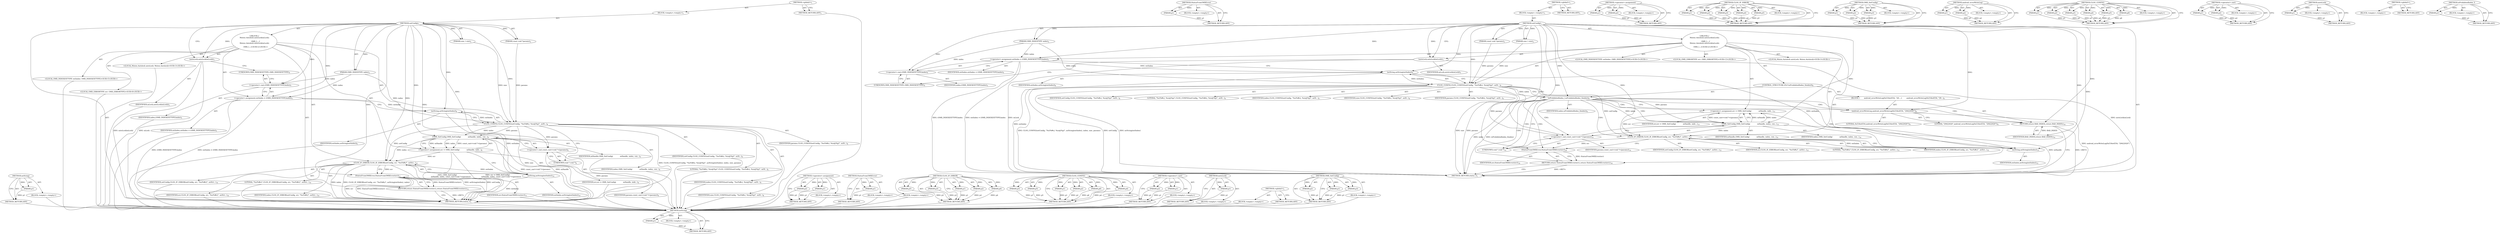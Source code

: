 digraph "isProhibitedIndex_l" {
vulnerable_105 [label=<(METHOD,asString)>];
vulnerable_106 [label=<(PARAM,p1)>];
vulnerable_107 [label=<(BLOCK,&lt;empty&gt;,&lt;empty&gt;)>];
vulnerable_108 [label=<(METHOD_RETURN,ANY)>];
vulnerable_6 [label=<(METHOD,&lt;global&gt;)<SUB>1</SUB>>];
vulnerable_7 [label=<(BLOCK,&lt;empty&gt;,&lt;empty&gt;)<SUB>1</SUB>>];
vulnerable_8 [label=<(METHOD,setConfig)<SUB>1</SUB>>];
vulnerable_9 [label=<(PARAM,OMX_INDEXTYPE index)<SUB>2</SUB>>];
vulnerable_10 [label=<(PARAM,const void *params)<SUB>2</SUB>>];
vulnerable_11 [label=<(PARAM,size_t size)<SUB>2</SUB>>];
vulnerable_12 [label="<(BLOCK,{
 Mutex::Autolock autoLock(mLock);

     OMX_I...,{
 Mutex::Autolock autoLock(mLock);

     OMX_I...)<SUB>2</SUB>>"];
vulnerable_13 [label="<(LOCAL,Mutex.Autolock autoLock: Mutex.Autolock)<SUB>3</SUB>>"];
vulnerable_14 [label=<(autoLock,autoLock(mLock))<SUB>3</SUB>>];
vulnerable_15 [label=<(IDENTIFIER,mLock,autoLock(mLock))<SUB>3</SUB>>];
vulnerable_16 [label="<(LOCAL,OMX_INDEXEXTTYPE extIndex: OMX_INDEXEXTTYPE)<SUB>5</SUB>>"];
vulnerable_17 [label=<(&lt;operator&gt;.assignment,extIndex = (OMX_INDEXEXTTYPE)index)<SUB>5</SUB>>];
vulnerable_18 [label=<(IDENTIFIER,extIndex,extIndex = (OMX_INDEXEXTTYPE)index)<SUB>5</SUB>>];
vulnerable_19 [label=<(&lt;operator&gt;.cast,(OMX_INDEXEXTTYPE)index)<SUB>5</SUB>>];
vulnerable_20 [label=<(UNKNOWN,OMX_INDEXEXTTYPE,OMX_INDEXEXTTYPE)<SUB>5</SUB>>];
vulnerable_21 [label=<(IDENTIFIER,index,(OMX_INDEXEXTTYPE)index)<SUB>5</SUB>>];
vulnerable_22 [label=<(CLOG_CONFIG,CLOG_CONFIG(setConfig, &quot;%s(%#x), %zu@%p)&quot;, asSt...)<SUB>6</SUB>>];
vulnerable_23 [label=<(IDENTIFIER,setConfig,CLOG_CONFIG(setConfig, &quot;%s(%#x), %zu@%p)&quot;, asSt...)<SUB>6</SUB>>];
vulnerable_24 [label=<(LITERAL,&quot;%s(%#x), %zu@%p)&quot;,CLOG_CONFIG(setConfig, &quot;%s(%#x), %zu@%p)&quot;, asSt...)<SUB>6</SUB>>];
vulnerable_25 [label=<(asString,asString(extIndex))<SUB>6</SUB>>];
vulnerable_26 [label=<(IDENTIFIER,extIndex,asString(extIndex))<SUB>6</SUB>>];
vulnerable_27 [label=<(IDENTIFIER,index,CLOG_CONFIG(setConfig, &quot;%s(%#x), %zu@%p)&quot;, asSt...)<SUB>6</SUB>>];
vulnerable_28 [label=<(IDENTIFIER,size,CLOG_CONFIG(setConfig, &quot;%s(%#x), %zu@%p)&quot;, asSt...)<SUB>6</SUB>>];
vulnerable_29 [label=<(IDENTIFIER,params,CLOG_CONFIG(setConfig, &quot;%s(%#x), %zu@%p)&quot;, asSt...)<SUB>6</SUB>>];
vulnerable_30 [label="<(LOCAL,OMX_ERRORTYPE err: OMX_ERRORTYPE)<SUB>8</SUB>>"];
vulnerable_31 [label=<(&lt;operator&gt;.assignment,err = OMX_SetConfig(
             mHandle, inde...)<SUB>8</SUB>>];
vulnerable_32 [label=<(IDENTIFIER,err,err = OMX_SetConfig(
             mHandle, inde...)<SUB>8</SUB>>];
vulnerable_33 [label=<(OMX_SetConfig,OMX_SetConfig(
             mHandle, index, con...)<SUB>8</SUB>>];
vulnerable_34 [label=<(IDENTIFIER,mHandle,OMX_SetConfig(
             mHandle, index, con...)<SUB>9</SUB>>];
vulnerable_35 [label=<(IDENTIFIER,index,OMX_SetConfig(
             mHandle, index, con...)<SUB>9</SUB>>];
vulnerable_36 [label=<(&lt;operator&gt;.cast,const_cast&lt;void *&gt;(params))<SUB>9</SUB>>];
vulnerable_37 [label=<(UNKNOWN,void *,void *)<SUB>9</SUB>>];
vulnerable_38 [label=<(IDENTIFIER,params,const_cast&lt;void *&gt;(params))<SUB>9</SUB>>];
vulnerable_39 [label=<(CLOG_IF_ERROR,CLOG_IF_ERROR(setConfig, err, &quot;%s(%#x)&quot;, asStri...)<SUB>10</SUB>>];
vulnerable_40 [label=<(IDENTIFIER,setConfig,CLOG_IF_ERROR(setConfig, err, &quot;%s(%#x)&quot;, asStri...)<SUB>10</SUB>>];
vulnerable_41 [label=<(IDENTIFIER,err,CLOG_IF_ERROR(setConfig, err, &quot;%s(%#x)&quot;, asStri...)<SUB>10</SUB>>];
vulnerable_42 [label=<(LITERAL,&quot;%s(%#x)&quot;,CLOG_IF_ERROR(setConfig, err, &quot;%s(%#x)&quot;, asStri...)<SUB>10</SUB>>];
vulnerable_43 [label=<(asString,asString(extIndex))<SUB>10</SUB>>];
vulnerable_44 [label=<(IDENTIFIER,extIndex,asString(extIndex))<SUB>10</SUB>>];
vulnerable_45 [label=<(IDENTIFIER,index,CLOG_IF_ERROR(setConfig, err, &quot;%s(%#x)&quot;, asStri...)<SUB>10</SUB>>];
vulnerable_46 [label=<(RETURN,return StatusFromOMXError(err);,return StatusFromOMXError(err);)<SUB>11</SUB>>];
vulnerable_47 [label=<(StatusFromOMXError,StatusFromOMXError(err))<SUB>11</SUB>>];
vulnerable_48 [label=<(IDENTIFIER,err,StatusFromOMXError(err))<SUB>11</SUB>>];
vulnerable_49 [label=<(METHOD_RETURN,status_t)<SUB>1</SUB>>];
vulnerable_51 [label=<(METHOD_RETURN,ANY)<SUB>1</SUB>>];
vulnerable_86 [label=<(METHOD,&lt;operator&gt;.assignment)>];
vulnerable_87 [label=<(PARAM,p1)>];
vulnerable_88 [label=<(PARAM,p2)>];
vulnerable_89 [label=<(BLOCK,&lt;empty&gt;,&lt;empty&gt;)>];
vulnerable_90 [label=<(METHOD_RETURN,ANY)>];
vulnerable_123 [label=<(METHOD,StatusFromOMXError)>];
vulnerable_124 [label=<(PARAM,p1)>];
vulnerable_125 [label=<(BLOCK,&lt;empty&gt;,&lt;empty&gt;)>];
vulnerable_126 [label=<(METHOD_RETURN,ANY)>];
vulnerable_115 [label=<(METHOD,CLOG_IF_ERROR)>];
vulnerable_116 [label=<(PARAM,p1)>];
vulnerable_117 [label=<(PARAM,p2)>];
vulnerable_118 [label=<(PARAM,p3)>];
vulnerable_119 [label=<(PARAM,p4)>];
vulnerable_120 [label=<(PARAM,p5)>];
vulnerable_121 [label=<(BLOCK,&lt;empty&gt;,&lt;empty&gt;)>];
vulnerable_122 [label=<(METHOD_RETURN,ANY)>];
vulnerable_96 [label=<(METHOD,CLOG_CONFIG)>];
vulnerable_97 [label=<(PARAM,p1)>];
vulnerable_98 [label=<(PARAM,p2)>];
vulnerable_99 [label=<(PARAM,p3)>];
vulnerable_100 [label=<(PARAM,p4)>];
vulnerable_101 [label=<(PARAM,p5)>];
vulnerable_102 [label=<(PARAM,p6)>];
vulnerable_103 [label=<(BLOCK,&lt;empty&gt;,&lt;empty&gt;)>];
vulnerable_104 [label=<(METHOD_RETURN,ANY)>];
vulnerable_91 [label=<(METHOD,&lt;operator&gt;.cast)>];
vulnerable_92 [label=<(PARAM,p1)>];
vulnerable_93 [label=<(PARAM,p2)>];
vulnerable_94 [label=<(BLOCK,&lt;empty&gt;,&lt;empty&gt;)>];
vulnerable_95 [label=<(METHOD_RETURN,ANY)>];
vulnerable_82 [label=<(METHOD,autoLock)>];
vulnerable_83 [label=<(PARAM,p1)>];
vulnerable_84 [label=<(BLOCK,&lt;empty&gt;,&lt;empty&gt;)>];
vulnerable_85 [label=<(METHOD_RETURN,ANY)>];
vulnerable_76 [label=<(METHOD,&lt;global&gt;)<SUB>1</SUB>>];
vulnerable_77 [label=<(BLOCK,&lt;empty&gt;,&lt;empty&gt;)>];
vulnerable_78 [label=<(METHOD_RETURN,ANY)>];
vulnerable_109 [label=<(METHOD,OMX_SetConfig)>];
vulnerable_110 [label=<(PARAM,p1)>];
vulnerable_111 [label=<(PARAM,p2)>];
vulnerable_112 [label=<(PARAM,p3)>];
vulnerable_113 [label=<(BLOCK,&lt;empty&gt;,&lt;empty&gt;)>];
vulnerable_114 [label=<(METHOD_RETURN,ANY)>];
fixed_118 [label=<(METHOD,asString)>];
fixed_119 [label=<(PARAM,p1)>];
fixed_120 [label=<(BLOCK,&lt;empty&gt;,&lt;empty&gt;)>];
fixed_121 [label=<(METHOD_RETURN,ANY)>];
fixed_145 [label=<(METHOD,StatusFromOMXError)>];
fixed_146 [label=<(PARAM,p1)>];
fixed_147 [label=<(BLOCK,&lt;empty&gt;,&lt;empty&gt;)>];
fixed_148 [label=<(METHOD_RETURN,ANY)>];
fixed_6 [label=<(METHOD,&lt;global&gt;)<SUB>1</SUB>>];
fixed_7 [label=<(BLOCK,&lt;empty&gt;,&lt;empty&gt;)<SUB>1</SUB>>];
fixed_8 [label=<(METHOD,setConfig)<SUB>1</SUB>>];
fixed_9 [label=<(PARAM,OMX_INDEXTYPE index)<SUB>2</SUB>>];
fixed_10 [label=<(PARAM,const void *params)<SUB>2</SUB>>];
fixed_11 [label=<(PARAM,size_t size)<SUB>2</SUB>>];
fixed_12 [label="<(BLOCK,{
 Mutex::Autolock autoLock(mLock);

     OMX_I...,{
 Mutex::Autolock autoLock(mLock);

     OMX_I...)<SUB>2</SUB>>"];
fixed_13 [label="<(LOCAL,Mutex.Autolock autoLock: Mutex.Autolock)<SUB>3</SUB>>"];
fixed_14 [label=<(autoLock,autoLock(mLock))<SUB>3</SUB>>];
fixed_15 [label=<(IDENTIFIER,mLock,autoLock(mLock))<SUB>3</SUB>>];
fixed_16 [label="<(LOCAL,OMX_INDEXEXTTYPE extIndex: OMX_INDEXEXTTYPE)<SUB>5</SUB>>"];
fixed_17 [label=<(&lt;operator&gt;.assignment,extIndex = (OMX_INDEXEXTTYPE)index)<SUB>5</SUB>>];
fixed_18 [label=<(IDENTIFIER,extIndex,extIndex = (OMX_INDEXEXTTYPE)index)<SUB>5</SUB>>];
fixed_19 [label=<(&lt;operator&gt;.cast,(OMX_INDEXEXTTYPE)index)<SUB>5</SUB>>];
fixed_20 [label=<(UNKNOWN,OMX_INDEXEXTTYPE,OMX_INDEXEXTTYPE)<SUB>5</SUB>>];
fixed_21 [label=<(IDENTIFIER,index,(OMX_INDEXEXTTYPE)index)<SUB>5</SUB>>];
fixed_22 [label=<(CLOG_CONFIG,CLOG_CONFIG(setConfig, &quot;%s(%#x), %zu@%p)&quot;, asSt...)<SUB>6</SUB>>];
fixed_23 [label=<(IDENTIFIER,setConfig,CLOG_CONFIG(setConfig, &quot;%s(%#x), %zu@%p)&quot;, asSt...)<SUB>6</SUB>>];
fixed_24 [label=<(LITERAL,&quot;%s(%#x), %zu@%p)&quot;,CLOG_CONFIG(setConfig, &quot;%s(%#x), %zu@%p)&quot;, asSt...)<SUB>6</SUB>>];
fixed_25 [label=<(asString,asString(extIndex))<SUB>6</SUB>>];
fixed_26 [label=<(IDENTIFIER,extIndex,asString(extIndex))<SUB>6</SUB>>];
fixed_27 [label=<(IDENTIFIER,index,CLOG_CONFIG(setConfig, &quot;%s(%#x), %zu@%p)&quot;, asSt...)<SUB>6</SUB>>];
fixed_28 [label=<(IDENTIFIER,size,CLOG_CONFIG(setConfig, &quot;%s(%#x), %zu@%p)&quot;, asSt...)<SUB>6</SUB>>];
fixed_29 [label=<(IDENTIFIER,params,CLOG_CONFIG(setConfig, &quot;%s(%#x), %zu@%p)&quot;, asSt...)<SUB>6</SUB>>];
fixed_30 [label=<(CONTROL_STRUCTURE,IF,if (isProhibitedIndex_l(index)))<SUB>8</SUB>>];
fixed_31 [label=<(isProhibitedIndex_l,isProhibitedIndex_l(index))<SUB>8</SUB>>];
fixed_32 [label=<(IDENTIFIER,index,isProhibitedIndex_l(index))<SUB>8</SUB>>];
fixed_33 [label=<(BLOCK,{
        android_errorWriteLog(0x534e4554, &quot;29...,{
        android_errorWriteLog(0x534e4554, &quot;29...)<SUB>8</SUB>>];
fixed_34 [label=<(android_errorWriteLog,android_errorWriteLog(0x534e4554, &quot;29422020&quot;))<SUB>9</SUB>>];
fixed_35 [label=<(LITERAL,0x534e4554,android_errorWriteLog(0x534e4554, &quot;29422020&quot;))<SUB>9</SUB>>];
fixed_36 [label=<(LITERAL,&quot;29422020&quot;,android_errorWriteLog(0x534e4554, &quot;29422020&quot;))<SUB>9</SUB>>];
fixed_37 [label=<(RETURN,return BAD_INDEX;,return BAD_INDEX;)<SUB>10</SUB>>];
fixed_38 [label=<(IDENTIFIER,BAD_INDEX,return BAD_INDEX;)<SUB>10</SUB>>];
fixed_39 [label="<(LOCAL,OMX_ERRORTYPE err: OMX_ERRORTYPE)<SUB>13</SUB>>"];
fixed_40 [label=<(&lt;operator&gt;.assignment,err = OMX_SetConfig(
             mHandle, inde...)<SUB>13</SUB>>];
fixed_41 [label=<(IDENTIFIER,err,err = OMX_SetConfig(
             mHandle, inde...)<SUB>13</SUB>>];
fixed_42 [label=<(OMX_SetConfig,OMX_SetConfig(
             mHandle, index, con...)<SUB>13</SUB>>];
fixed_43 [label=<(IDENTIFIER,mHandle,OMX_SetConfig(
             mHandle, index, con...)<SUB>14</SUB>>];
fixed_44 [label=<(IDENTIFIER,index,OMX_SetConfig(
             mHandle, index, con...)<SUB>14</SUB>>];
fixed_45 [label=<(&lt;operator&gt;.cast,const_cast&lt;void *&gt;(params))<SUB>14</SUB>>];
fixed_46 [label=<(UNKNOWN,void *,void *)<SUB>14</SUB>>];
fixed_47 [label=<(IDENTIFIER,params,const_cast&lt;void *&gt;(params))<SUB>14</SUB>>];
fixed_48 [label=<(CLOG_IF_ERROR,CLOG_IF_ERROR(setConfig, err, &quot;%s(%#x)&quot;, asStri...)<SUB>15</SUB>>];
fixed_49 [label=<(IDENTIFIER,setConfig,CLOG_IF_ERROR(setConfig, err, &quot;%s(%#x)&quot;, asStri...)<SUB>15</SUB>>];
fixed_50 [label=<(IDENTIFIER,err,CLOG_IF_ERROR(setConfig, err, &quot;%s(%#x)&quot;, asStri...)<SUB>15</SUB>>];
fixed_51 [label=<(LITERAL,&quot;%s(%#x)&quot;,CLOG_IF_ERROR(setConfig, err, &quot;%s(%#x)&quot;, asStri...)<SUB>15</SUB>>];
fixed_52 [label=<(asString,asString(extIndex))<SUB>15</SUB>>];
fixed_53 [label=<(IDENTIFIER,extIndex,asString(extIndex))<SUB>15</SUB>>];
fixed_54 [label=<(IDENTIFIER,index,CLOG_IF_ERROR(setConfig, err, &quot;%s(%#x)&quot;, asStri...)<SUB>15</SUB>>];
fixed_55 [label=<(RETURN,return StatusFromOMXError(err);,return StatusFromOMXError(err);)<SUB>16</SUB>>];
fixed_56 [label=<(StatusFromOMXError,StatusFromOMXError(err))<SUB>16</SUB>>];
fixed_57 [label=<(IDENTIFIER,err,StatusFromOMXError(err))<SUB>16</SUB>>];
fixed_58 [label=<(METHOD_RETURN,status_t)<SUB>1</SUB>>];
fixed_60 [label=<(METHOD_RETURN,ANY)<SUB>1</SUB>>];
fixed_99 [label=<(METHOD,&lt;operator&gt;.assignment)>];
fixed_100 [label=<(PARAM,p1)>];
fixed_101 [label=<(PARAM,p2)>];
fixed_102 [label=<(BLOCK,&lt;empty&gt;,&lt;empty&gt;)>];
fixed_103 [label=<(METHOD_RETURN,ANY)>];
fixed_137 [label=<(METHOD,CLOG_IF_ERROR)>];
fixed_138 [label=<(PARAM,p1)>];
fixed_139 [label=<(PARAM,p2)>];
fixed_140 [label=<(PARAM,p3)>];
fixed_141 [label=<(PARAM,p4)>];
fixed_142 [label=<(PARAM,p5)>];
fixed_143 [label=<(BLOCK,&lt;empty&gt;,&lt;empty&gt;)>];
fixed_144 [label=<(METHOD_RETURN,ANY)>];
fixed_131 [label=<(METHOD,OMX_SetConfig)>];
fixed_132 [label=<(PARAM,p1)>];
fixed_133 [label=<(PARAM,p2)>];
fixed_134 [label=<(PARAM,p3)>];
fixed_135 [label=<(BLOCK,&lt;empty&gt;,&lt;empty&gt;)>];
fixed_136 [label=<(METHOD_RETURN,ANY)>];
fixed_126 [label=<(METHOD,android_errorWriteLog)>];
fixed_127 [label=<(PARAM,p1)>];
fixed_128 [label=<(PARAM,p2)>];
fixed_129 [label=<(BLOCK,&lt;empty&gt;,&lt;empty&gt;)>];
fixed_130 [label=<(METHOD_RETURN,ANY)>];
fixed_109 [label=<(METHOD,CLOG_CONFIG)>];
fixed_110 [label=<(PARAM,p1)>];
fixed_111 [label=<(PARAM,p2)>];
fixed_112 [label=<(PARAM,p3)>];
fixed_113 [label=<(PARAM,p4)>];
fixed_114 [label=<(PARAM,p5)>];
fixed_115 [label=<(PARAM,p6)>];
fixed_116 [label=<(BLOCK,&lt;empty&gt;,&lt;empty&gt;)>];
fixed_117 [label=<(METHOD_RETURN,ANY)>];
fixed_104 [label=<(METHOD,&lt;operator&gt;.cast)>];
fixed_105 [label=<(PARAM,p1)>];
fixed_106 [label=<(PARAM,p2)>];
fixed_107 [label=<(BLOCK,&lt;empty&gt;,&lt;empty&gt;)>];
fixed_108 [label=<(METHOD_RETURN,ANY)>];
fixed_95 [label=<(METHOD,autoLock)>];
fixed_96 [label=<(PARAM,p1)>];
fixed_97 [label=<(BLOCK,&lt;empty&gt;,&lt;empty&gt;)>];
fixed_98 [label=<(METHOD_RETURN,ANY)>];
fixed_89 [label=<(METHOD,&lt;global&gt;)<SUB>1</SUB>>];
fixed_90 [label=<(BLOCK,&lt;empty&gt;,&lt;empty&gt;)>];
fixed_91 [label=<(METHOD_RETURN,ANY)>];
fixed_122 [label=<(METHOD,isProhibitedIndex_l)>];
fixed_123 [label=<(PARAM,p1)>];
fixed_124 [label=<(BLOCK,&lt;empty&gt;,&lt;empty&gt;)>];
fixed_125 [label=<(METHOD_RETURN,ANY)>];
vulnerable_105 -> vulnerable_106  [key=0, label="AST: "];
vulnerable_105 -> vulnerable_106  [key=1, label="DDG: "];
vulnerable_105 -> vulnerable_107  [key=0, label="AST: "];
vulnerable_105 -> vulnerable_108  [key=0, label="AST: "];
vulnerable_105 -> vulnerable_108  [key=1, label="CFG: "];
vulnerable_106 -> vulnerable_108  [key=0, label="DDG: p1"];
vulnerable_107 -> fixed_118  [key=0];
vulnerable_108 -> fixed_118  [key=0];
vulnerable_6 -> vulnerable_7  [key=0, label="AST: "];
vulnerable_6 -> vulnerable_51  [key=0, label="AST: "];
vulnerable_6 -> vulnerable_51  [key=1, label="CFG: "];
vulnerable_7 -> vulnerable_8  [key=0, label="AST: "];
vulnerable_8 -> vulnerable_9  [key=0, label="AST: "];
vulnerable_8 -> vulnerable_9  [key=1, label="DDG: "];
vulnerable_8 -> vulnerable_10  [key=0, label="AST: "];
vulnerable_8 -> vulnerable_10  [key=1, label="DDG: "];
vulnerable_8 -> vulnerable_11  [key=0, label="AST: "];
vulnerable_8 -> vulnerable_11  [key=1, label="DDG: "];
vulnerable_8 -> vulnerable_12  [key=0, label="AST: "];
vulnerable_8 -> vulnerable_49  [key=0, label="AST: "];
vulnerable_8 -> vulnerable_14  [key=0, label="CFG: "];
vulnerable_8 -> vulnerable_14  [key=1, label="DDG: "];
vulnerable_8 -> vulnerable_17  [key=0, label="DDG: "];
vulnerable_8 -> vulnerable_22  [key=0, label="DDG: "];
vulnerable_8 -> vulnerable_39  [key=0, label="DDG: "];
vulnerable_8 -> vulnerable_19  [key=0, label="DDG: "];
vulnerable_8 -> vulnerable_25  [key=0, label="DDG: "];
vulnerable_8 -> vulnerable_33  [key=0, label="DDG: "];
vulnerable_8 -> vulnerable_43  [key=0, label="DDG: "];
vulnerable_8 -> vulnerable_47  [key=0, label="DDG: "];
vulnerable_8 -> vulnerable_36  [key=0, label="DDG: "];
vulnerable_9 -> vulnerable_17  [key=0, label="DDG: index"];
vulnerable_9 -> vulnerable_22  [key=0, label="DDG: index"];
vulnerable_9 -> vulnerable_19  [key=0, label="DDG: index"];
vulnerable_10 -> vulnerable_22  [key=0, label="DDG: params"];
vulnerable_11 -> vulnerable_22  [key=0, label="DDG: size"];
vulnerable_12 -> vulnerable_13  [key=0, label="AST: "];
vulnerable_12 -> vulnerable_14  [key=0, label="AST: "];
vulnerable_12 -> vulnerable_16  [key=0, label="AST: "];
vulnerable_12 -> vulnerable_17  [key=0, label="AST: "];
vulnerable_12 -> vulnerable_22  [key=0, label="AST: "];
vulnerable_12 -> vulnerable_30  [key=0, label="AST: "];
vulnerable_12 -> vulnerable_31  [key=0, label="AST: "];
vulnerable_12 -> vulnerable_39  [key=0, label="AST: "];
vulnerable_12 -> vulnerable_46  [key=0, label="AST: "];
vulnerable_13 -> fixed_118  [key=0];
vulnerable_14 -> vulnerable_15  [key=0, label="AST: "];
vulnerable_14 -> vulnerable_20  [key=0, label="CFG: "];
vulnerable_14 -> vulnerable_49  [key=0, label="DDG: autoLock(mLock)"];
vulnerable_14 -> vulnerable_49  [key=1, label="DDG: mLock"];
vulnerable_15 -> fixed_118  [key=0];
vulnerable_16 -> fixed_118  [key=0];
vulnerable_17 -> vulnerable_18  [key=0, label="AST: "];
vulnerable_17 -> vulnerable_19  [key=0, label="AST: "];
vulnerable_17 -> vulnerable_25  [key=0, label="CFG: "];
vulnerable_17 -> vulnerable_25  [key=1, label="DDG: extIndex"];
vulnerable_17 -> vulnerable_49  [key=0, label="DDG: (OMX_INDEXEXTTYPE)index"];
vulnerable_17 -> vulnerable_49  [key=1, label="DDG: extIndex = (OMX_INDEXEXTTYPE)index"];
vulnerable_18 -> fixed_118  [key=0];
vulnerable_19 -> vulnerable_20  [key=0, label="AST: "];
vulnerable_19 -> vulnerable_21  [key=0, label="AST: "];
vulnerable_19 -> vulnerable_17  [key=0, label="CFG: "];
vulnerable_20 -> vulnerable_19  [key=0, label="CFG: "];
vulnerable_21 -> fixed_118  [key=0];
vulnerable_22 -> vulnerable_23  [key=0, label="AST: "];
vulnerable_22 -> vulnerable_24  [key=0, label="AST: "];
vulnerable_22 -> vulnerable_25  [key=0, label="AST: "];
vulnerable_22 -> vulnerable_27  [key=0, label="AST: "];
vulnerable_22 -> vulnerable_28  [key=0, label="AST: "];
vulnerable_22 -> vulnerable_29  [key=0, label="AST: "];
vulnerable_22 -> vulnerable_37  [key=0, label="CFG: "];
vulnerable_22 -> vulnerable_49  [key=0, label="DDG: size"];
vulnerable_22 -> vulnerable_49  [key=1, label="DDG: CLOG_CONFIG(setConfig, &quot;%s(%#x), %zu@%p)&quot;, asString(extIndex), index, size, params)"];
vulnerable_22 -> vulnerable_39  [key=0, label="DDG: setConfig"];
vulnerable_22 -> vulnerable_33  [key=0, label="DDG: index"];
vulnerable_22 -> vulnerable_33  [key=1, label="DDG: params"];
vulnerable_22 -> vulnerable_36  [key=0, label="DDG: params"];
vulnerable_23 -> fixed_118  [key=0];
vulnerable_24 -> fixed_118  [key=0];
vulnerable_25 -> vulnerable_26  [key=0, label="AST: "];
vulnerable_25 -> vulnerable_22  [key=0, label="CFG: "];
vulnerable_25 -> vulnerable_22  [key=1, label="DDG: extIndex"];
vulnerable_25 -> vulnerable_43  [key=0, label="DDG: extIndex"];
vulnerable_26 -> fixed_118  [key=0];
vulnerable_27 -> fixed_118  [key=0];
vulnerable_28 -> fixed_118  [key=0];
vulnerable_29 -> fixed_118  [key=0];
vulnerable_30 -> fixed_118  [key=0];
vulnerable_31 -> vulnerable_32  [key=0, label="AST: "];
vulnerable_31 -> vulnerable_33  [key=0, label="AST: "];
vulnerable_31 -> vulnerable_43  [key=0, label="CFG: "];
vulnerable_31 -> vulnerable_49  [key=0, label="DDG: OMX_SetConfig(
             mHandle, index, const_cast&lt;void *&gt;(params))"];
vulnerable_31 -> vulnerable_49  [key=1, label="DDG: err = OMX_SetConfig(
             mHandle, index, const_cast&lt;void *&gt;(params))"];
vulnerable_31 -> vulnerable_39  [key=0, label="DDG: err"];
vulnerable_32 -> fixed_118  [key=0];
vulnerable_33 -> vulnerable_34  [key=0, label="AST: "];
vulnerable_33 -> vulnerable_35  [key=0, label="AST: "];
vulnerable_33 -> vulnerable_36  [key=0, label="AST: "];
vulnerable_33 -> vulnerable_31  [key=0, label="CFG: "];
vulnerable_33 -> vulnerable_31  [key=1, label="DDG: mHandle"];
vulnerable_33 -> vulnerable_31  [key=2, label="DDG: index"];
vulnerable_33 -> vulnerable_31  [key=3, label="DDG: const_cast&lt;void *&gt;(params)"];
vulnerable_33 -> vulnerable_49  [key=0, label="DDG: const_cast&lt;void *&gt;(params)"];
vulnerable_33 -> vulnerable_49  [key=1, label="DDG: mHandle"];
vulnerable_33 -> vulnerable_39  [key=0, label="DDG: index"];
vulnerable_34 -> fixed_118  [key=0];
vulnerable_35 -> fixed_118  [key=0];
vulnerable_36 -> vulnerable_37  [key=0, label="AST: "];
vulnerable_36 -> vulnerable_38  [key=0, label="AST: "];
vulnerable_36 -> vulnerable_33  [key=0, label="CFG: "];
vulnerable_36 -> vulnerable_49  [key=0, label="DDG: params"];
vulnerable_37 -> vulnerable_36  [key=0, label="CFG: "];
vulnerable_38 -> fixed_118  [key=0];
vulnerable_39 -> vulnerable_40  [key=0, label="AST: "];
vulnerable_39 -> vulnerable_41  [key=0, label="AST: "];
vulnerable_39 -> vulnerable_42  [key=0, label="AST: "];
vulnerable_39 -> vulnerable_43  [key=0, label="AST: "];
vulnerable_39 -> vulnerable_45  [key=0, label="AST: "];
vulnerable_39 -> vulnerable_47  [key=0, label="CFG: "];
vulnerable_39 -> vulnerable_47  [key=1, label="DDG: err"];
vulnerable_39 -> vulnerable_49  [key=0, label="DDG: setConfig"];
vulnerable_39 -> vulnerable_49  [key=1, label="DDG: asString(extIndex)"];
vulnerable_39 -> vulnerable_49  [key=2, label="DDG: index"];
vulnerable_39 -> vulnerable_49  [key=3, label="DDG: CLOG_IF_ERROR(setConfig, err, &quot;%s(%#x)&quot;, asString(extIndex), index)"];
vulnerable_40 -> fixed_118  [key=0];
vulnerable_41 -> fixed_118  [key=0];
vulnerable_42 -> fixed_118  [key=0];
vulnerable_43 -> vulnerable_44  [key=0, label="AST: "];
vulnerable_43 -> vulnerable_39  [key=0, label="CFG: "];
vulnerable_43 -> vulnerable_39  [key=1, label="DDG: extIndex"];
vulnerable_43 -> vulnerable_49  [key=0, label="DDG: extIndex"];
vulnerable_44 -> fixed_118  [key=0];
vulnerable_45 -> fixed_118  [key=0];
vulnerable_46 -> vulnerable_47  [key=0, label="AST: "];
vulnerable_46 -> vulnerable_49  [key=0, label="CFG: "];
vulnerable_46 -> vulnerable_49  [key=1, label="DDG: &lt;RET&gt;"];
vulnerable_47 -> vulnerable_48  [key=0, label="AST: "];
vulnerable_47 -> vulnerable_46  [key=0, label="CFG: "];
vulnerable_47 -> vulnerable_46  [key=1, label="DDG: StatusFromOMXError(err)"];
vulnerable_47 -> vulnerable_49  [key=0, label="DDG: err"];
vulnerable_47 -> vulnerable_49  [key=1, label="DDG: StatusFromOMXError(err)"];
vulnerable_48 -> fixed_118  [key=0];
vulnerable_49 -> fixed_118  [key=0];
vulnerable_51 -> fixed_118  [key=0];
vulnerable_86 -> vulnerable_87  [key=0, label="AST: "];
vulnerable_86 -> vulnerable_87  [key=1, label="DDG: "];
vulnerable_86 -> vulnerable_89  [key=0, label="AST: "];
vulnerable_86 -> vulnerable_88  [key=0, label="AST: "];
vulnerable_86 -> vulnerable_88  [key=1, label="DDG: "];
vulnerable_86 -> vulnerable_90  [key=0, label="AST: "];
vulnerable_86 -> vulnerable_90  [key=1, label="CFG: "];
vulnerable_87 -> vulnerable_90  [key=0, label="DDG: p1"];
vulnerable_88 -> vulnerable_90  [key=0, label="DDG: p2"];
vulnerable_89 -> fixed_118  [key=0];
vulnerable_90 -> fixed_118  [key=0];
vulnerable_123 -> vulnerable_124  [key=0, label="AST: "];
vulnerable_123 -> vulnerable_124  [key=1, label="DDG: "];
vulnerable_123 -> vulnerable_125  [key=0, label="AST: "];
vulnerable_123 -> vulnerable_126  [key=0, label="AST: "];
vulnerable_123 -> vulnerable_126  [key=1, label="CFG: "];
vulnerable_124 -> vulnerable_126  [key=0, label="DDG: p1"];
vulnerable_125 -> fixed_118  [key=0];
vulnerable_126 -> fixed_118  [key=0];
vulnerable_115 -> vulnerable_116  [key=0, label="AST: "];
vulnerable_115 -> vulnerable_116  [key=1, label="DDG: "];
vulnerable_115 -> vulnerable_121  [key=0, label="AST: "];
vulnerable_115 -> vulnerable_117  [key=0, label="AST: "];
vulnerable_115 -> vulnerable_117  [key=1, label="DDG: "];
vulnerable_115 -> vulnerable_122  [key=0, label="AST: "];
vulnerable_115 -> vulnerable_122  [key=1, label="CFG: "];
vulnerable_115 -> vulnerable_118  [key=0, label="AST: "];
vulnerable_115 -> vulnerable_118  [key=1, label="DDG: "];
vulnerable_115 -> vulnerable_119  [key=0, label="AST: "];
vulnerable_115 -> vulnerable_119  [key=1, label="DDG: "];
vulnerable_115 -> vulnerable_120  [key=0, label="AST: "];
vulnerable_115 -> vulnerable_120  [key=1, label="DDG: "];
vulnerable_116 -> vulnerable_122  [key=0, label="DDG: p1"];
vulnerable_117 -> vulnerable_122  [key=0, label="DDG: p2"];
vulnerable_118 -> vulnerable_122  [key=0, label="DDG: p3"];
vulnerable_119 -> vulnerable_122  [key=0, label="DDG: p4"];
vulnerable_120 -> vulnerable_122  [key=0, label="DDG: p5"];
vulnerable_121 -> fixed_118  [key=0];
vulnerable_122 -> fixed_118  [key=0];
vulnerable_96 -> vulnerable_97  [key=0, label="AST: "];
vulnerable_96 -> vulnerable_97  [key=1, label="DDG: "];
vulnerable_96 -> vulnerable_103  [key=0, label="AST: "];
vulnerable_96 -> vulnerable_98  [key=0, label="AST: "];
vulnerable_96 -> vulnerable_98  [key=1, label="DDG: "];
vulnerable_96 -> vulnerable_104  [key=0, label="AST: "];
vulnerable_96 -> vulnerable_104  [key=1, label="CFG: "];
vulnerable_96 -> vulnerable_99  [key=0, label="AST: "];
vulnerable_96 -> vulnerable_99  [key=1, label="DDG: "];
vulnerable_96 -> vulnerable_100  [key=0, label="AST: "];
vulnerable_96 -> vulnerable_100  [key=1, label="DDG: "];
vulnerable_96 -> vulnerable_101  [key=0, label="AST: "];
vulnerable_96 -> vulnerable_101  [key=1, label="DDG: "];
vulnerable_96 -> vulnerable_102  [key=0, label="AST: "];
vulnerable_96 -> vulnerable_102  [key=1, label="DDG: "];
vulnerable_97 -> vulnerable_104  [key=0, label="DDG: p1"];
vulnerable_98 -> vulnerable_104  [key=0, label="DDG: p2"];
vulnerable_99 -> vulnerable_104  [key=0, label="DDG: p3"];
vulnerable_100 -> vulnerable_104  [key=0, label="DDG: p4"];
vulnerable_101 -> vulnerable_104  [key=0, label="DDG: p5"];
vulnerable_102 -> vulnerable_104  [key=0, label="DDG: p6"];
vulnerable_103 -> fixed_118  [key=0];
vulnerable_104 -> fixed_118  [key=0];
vulnerable_91 -> vulnerable_92  [key=0, label="AST: "];
vulnerable_91 -> vulnerable_92  [key=1, label="DDG: "];
vulnerable_91 -> vulnerable_94  [key=0, label="AST: "];
vulnerable_91 -> vulnerable_93  [key=0, label="AST: "];
vulnerable_91 -> vulnerable_93  [key=1, label="DDG: "];
vulnerable_91 -> vulnerable_95  [key=0, label="AST: "];
vulnerable_91 -> vulnerable_95  [key=1, label="CFG: "];
vulnerable_92 -> vulnerable_95  [key=0, label="DDG: p1"];
vulnerable_93 -> vulnerable_95  [key=0, label="DDG: p2"];
vulnerable_94 -> fixed_118  [key=0];
vulnerable_95 -> fixed_118  [key=0];
vulnerable_82 -> vulnerable_83  [key=0, label="AST: "];
vulnerable_82 -> vulnerable_83  [key=1, label="DDG: "];
vulnerable_82 -> vulnerable_84  [key=0, label="AST: "];
vulnerable_82 -> vulnerable_85  [key=0, label="AST: "];
vulnerable_82 -> vulnerable_85  [key=1, label="CFG: "];
vulnerable_83 -> vulnerable_85  [key=0, label="DDG: p1"];
vulnerable_84 -> fixed_118  [key=0];
vulnerable_85 -> fixed_118  [key=0];
vulnerable_76 -> vulnerable_77  [key=0, label="AST: "];
vulnerable_76 -> vulnerable_78  [key=0, label="AST: "];
vulnerable_76 -> vulnerable_78  [key=1, label="CFG: "];
vulnerable_77 -> fixed_118  [key=0];
vulnerable_78 -> fixed_118  [key=0];
vulnerable_109 -> vulnerable_110  [key=0, label="AST: "];
vulnerable_109 -> vulnerable_110  [key=1, label="DDG: "];
vulnerable_109 -> vulnerable_113  [key=0, label="AST: "];
vulnerable_109 -> vulnerable_111  [key=0, label="AST: "];
vulnerable_109 -> vulnerable_111  [key=1, label="DDG: "];
vulnerable_109 -> vulnerable_114  [key=0, label="AST: "];
vulnerable_109 -> vulnerable_114  [key=1, label="CFG: "];
vulnerable_109 -> vulnerable_112  [key=0, label="AST: "];
vulnerable_109 -> vulnerable_112  [key=1, label="DDG: "];
vulnerable_110 -> vulnerable_114  [key=0, label="DDG: p1"];
vulnerable_111 -> vulnerable_114  [key=0, label="DDG: p2"];
vulnerable_112 -> vulnerable_114  [key=0, label="DDG: p3"];
vulnerable_113 -> fixed_118  [key=0];
vulnerable_114 -> fixed_118  [key=0];
fixed_118 -> fixed_119  [key=0, label="AST: "];
fixed_118 -> fixed_119  [key=1, label="DDG: "];
fixed_118 -> fixed_120  [key=0, label="AST: "];
fixed_118 -> fixed_121  [key=0, label="AST: "];
fixed_118 -> fixed_121  [key=1, label="CFG: "];
fixed_119 -> fixed_121  [key=0, label="DDG: p1"];
fixed_145 -> fixed_146  [key=0, label="AST: "];
fixed_145 -> fixed_146  [key=1, label="DDG: "];
fixed_145 -> fixed_147  [key=0, label="AST: "];
fixed_145 -> fixed_148  [key=0, label="AST: "];
fixed_145 -> fixed_148  [key=1, label="CFG: "];
fixed_146 -> fixed_148  [key=0, label="DDG: p1"];
fixed_6 -> fixed_7  [key=0, label="AST: "];
fixed_6 -> fixed_60  [key=0, label="AST: "];
fixed_6 -> fixed_60  [key=1, label="CFG: "];
fixed_7 -> fixed_8  [key=0, label="AST: "];
fixed_8 -> fixed_9  [key=0, label="AST: "];
fixed_8 -> fixed_9  [key=1, label="DDG: "];
fixed_8 -> fixed_10  [key=0, label="AST: "];
fixed_8 -> fixed_10  [key=1, label="DDG: "];
fixed_8 -> fixed_11  [key=0, label="AST: "];
fixed_8 -> fixed_11  [key=1, label="DDG: "];
fixed_8 -> fixed_12  [key=0, label="AST: "];
fixed_8 -> fixed_58  [key=0, label="AST: "];
fixed_8 -> fixed_14  [key=0, label="CFG: "];
fixed_8 -> fixed_14  [key=1, label="DDG: "];
fixed_8 -> fixed_17  [key=0, label="DDG: "];
fixed_8 -> fixed_22  [key=0, label="DDG: "];
fixed_8 -> fixed_48  [key=0, label="DDG: "];
fixed_8 -> fixed_19  [key=0, label="DDG: "];
fixed_8 -> fixed_25  [key=0, label="DDG: "];
fixed_8 -> fixed_31  [key=0, label="DDG: "];
fixed_8 -> fixed_37  [key=0, label="DDG: "];
fixed_8 -> fixed_42  [key=0, label="DDG: "];
fixed_8 -> fixed_52  [key=0, label="DDG: "];
fixed_8 -> fixed_56  [key=0, label="DDG: "];
fixed_8 -> fixed_34  [key=0, label="DDG: "];
fixed_8 -> fixed_38  [key=0, label="DDG: "];
fixed_8 -> fixed_45  [key=0, label="DDG: "];
fixed_9 -> fixed_17  [key=0, label="DDG: index"];
fixed_9 -> fixed_22  [key=0, label="DDG: index"];
fixed_9 -> fixed_19  [key=0, label="DDG: index"];
fixed_10 -> fixed_22  [key=0, label="DDG: params"];
fixed_11 -> fixed_22  [key=0, label="DDG: size"];
fixed_12 -> fixed_13  [key=0, label="AST: "];
fixed_12 -> fixed_14  [key=0, label="AST: "];
fixed_12 -> fixed_16  [key=0, label="AST: "];
fixed_12 -> fixed_17  [key=0, label="AST: "];
fixed_12 -> fixed_22  [key=0, label="AST: "];
fixed_12 -> fixed_30  [key=0, label="AST: "];
fixed_12 -> fixed_39  [key=0, label="AST: "];
fixed_12 -> fixed_40  [key=0, label="AST: "];
fixed_12 -> fixed_48  [key=0, label="AST: "];
fixed_12 -> fixed_55  [key=0, label="AST: "];
fixed_14 -> fixed_15  [key=0, label="AST: "];
fixed_14 -> fixed_20  [key=0, label="CFG: "];
fixed_14 -> fixed_58  [key=0, label="DDG: autoLock(mLock)"];
fixed_14 -> fixed_58  [key=1, label="DDG: mLock"];
fixed_17 -> fixed_18  [key=0, label="AST: "];
fixed_17 -> fixed_19  [key=0, label="AST: "];
fixed_17 -> fixed_25  [key=0, label="CFG: "];
fixed_17 -> fixed_25  [key=1, label="DDG: extIndex"];
fixed_17 -> fixed_58  [key=0, label="DDG: (OMX_INDEXEXTTYPE)index"];
fixed_17 -> fixed_58  [key=1, label="DDG: extIndex = (OMX_INDEXEXTTYPE)index"];
fixed_19 -> fixed_20  [key=0, label="AST: "];
fixed_19 -> fixed_21  [key=0, label="AST: "];
fixed_19 -> fixed_17  [key=0, label="CFG: "];
fixed_20 -> fixed_19  [key=0, label="CFG: "];
fixed_22 -> fixed_23  [key=0, label="AST: "];
fixed_22 -> fixed_24  [key=0, label="AST: "];
fixed_22 -> fixed_25  [key=0, label="AST: "];
fixed_22 -> fixed_27  [key=0, label="AST: "];
fixed_22 -> fixed_28  [key=0, label="AST: "];
fixed_22 -> fixed_29  [key=0, label="AST: "];
fixed_22 -> fixed_31  [key=0, label="CFG: "];
fixed_22 -> fixed_31  [key=1, label="DDG: index"];
fixed_22 -> fixed_58  [key=0, label="DDG: setConfig"];
fixed_22 -> fixed_58  [key=1, label="DDG: asString(extIndex)"];
fixed_22 -> fixed_58  [key=2, label="DDG: size"];
fixed_22 -> fixed_58  [key=3, label="DDG: params"];
fixed_22 -> fixed_58  [key=4, label="DDG: CLOG_CONFIG(setConfig, &quot;%s(%#x), %zu@%p)&quot;, asString(extIndex), index, size, params)"];
fixed_22 -> fixed_48  [key=0, label="DDG: setConfig"];
fixed_22 -> fixed_42  [key=0, label="DDG: params"];
fixed_22 -> fixed_45  [key=0, label="DDG: params"];
fixed_25 -> fixed_26  [key=0, label="AST: "];
fixed_25 -> fixed_22  [key=0, label="CFG: "];
fixed_25 -> fixed_22  [key=1, label="DDG: extIndex"];
fixed_25 -> fixed_58  [key=0, label="DDG: extIndex"];
fixed_25 -> fixed_52  [key=0, label="DDG: extIndex"];
fixed_30 -> fixed_31  [key=0, label="AST: "];
fixed_30 -> fixed_33  [key=0, label="AST: "];
fixed_31 -> fixed_32  [key=0, label="AST: "];
fixed_31 -> fixed_34  [key=0, label="CFG: "];
fixed_31 -> fixed_34  [key=1, label="CDG: "];
fixed_31 -> fixed_46  [key=0, label="CFG: "];
fixed_31 -> fixed_46  [key=1, label="CDG: "];
fixed_31 -> fixed_58  [key=0, label="DDG: index"];
fixed_31 -> fixed_58  [key=1, label="DDG: isProhibitedIndex_l(index)"];
fixed_31 -> fixed_42  [key=0, label="DDG: index"];
fixed_31 -> fixed_42  [key=1, label="CDG: "];
fixed_31 -> fixed_40  [key=0, label="CDG: "];
fixed_31 -> fixed_48  [key=0, label="CDG: "];
fixed_31 -> fixed_52  [key=0, label="CDG: "];
fixed_31 -> fixed_37  [key=0, label="CDG: "];
fixed_31 -> fixed_55  [key=0, label="CDG: "];
fixed_31 -> fixed_56  [key=0, label="CDG: "];
fixed_31 -> fixed_45  [key=0, label="CDG: "];
fixed_33 -> fixed_34  [key=0, label="AST: "];
fixed_33 -> fixed_37  [key=0, label="AST: "];
fixed_34 -> fixed_35  [key=0, label="AST: "];
fixed_34 -> fixed_36  [key=0, label="AST: "];
fixed_34 -> fixed_37  [key=0, label="CFG: "];
fixed_34 -> fixed_58  [key=0, label="DDG: android_errorWriteLog(0x534e4554, &quot;29422020&quot;)"];
fixed_37 -> fixed_38  [key=0, label="AST: "];
fixed_37 -> fixed_58  [key=0, label="CFG: "];
fixed_37 -> fixed_58  [key=1, label="DDG: &lt;RET&gt;"];
fixed_38 -> fixed_37  [key=0, label="DDG: BAD_INDEX"];
fixed_40 -> fixed_41  [key=0, label="AST: "];
fixed_40 -> fixed_42  [key=0, label="AST: "];
fixed_40 -> fixed_52  [key=0, label="CFG: "];
fixed_40 -> fixed_48  [key=0, label="DDG: err"];
fixed_42 -> fixed_43  [key=0, label="AST: "];
fixed_42 -> fixed_44  [key=0, label="AST: "];
fixed_42 -> fixed_45  [key=0, label="AST: "];
fixed_42 -> fixed_40  [key=0, label="CFG: "];
fixed_42 -> fixed_40  [key=1, label="DDG: mHandle"];
fixed_42 -> fixed_40  [key=2, label="DDG: index"];
fixed_42 -> fixed_40  [key=3, label="DDG: const_cast&lt;void *&gt;(params)"];
fixed_42 -> fixed_58  [key=0, label="DDG: mHandle"];
fixed_42 -> fixed_48  [key=0, label="DDG: index"];
fixed_45 -> fixed_46  [key=0, label="AST: "];
fixed_45 -> fixed_47  [key=0, label="AST: "];
fixed_45 -> fixed_42  [key=0, label="CFG: "];
fixed_46 -> fixed_45  [key=0, label="CFG: "];
fixed_48 -> fixed_49  [key=0, label="AST: "];
fixed_48 -> fixed_50  [key=0, label="AST: "];
fixed_48 -> fixed_51  [key=0, label="AST: "];
fixed_48 -> fixed_52  [key=0, label="AST: "];
fixed_48 -> fixed_54  [key=0, label="AST: "];
fixed_48 -> fixed_56  [key=0, label="CFG: "];
fixed_48 -> fixed_56  [key=1, label="DDG: err"];
fixed_52 -> fixed_53  [key=0, label="AST: "];
fixed_52 -> fixed_48  [key=0, label="CFG: "];
fixed_52 -> fixed_48  [key=1, label="DDG: extIndex"];
fixed_55 -> fixed_56  [key=0, label="AST: "];
fixed_55 -> fixed_58  [key=0, label="CFG: "];
fixed_55 -> fixed_58  [key=1, label="DDG: &lt;RET&gt;"];
fixed_56 -> fixed_57  [key=0, label="AST: "];
fixed_56 -> fixed_55  [key=0, label="CFG: "];
fixed_56 -> fixed_55  [key=1, label="DDG: StatusFromOMXError(err)"];
fixed_99 -> fixed_100  [key=0, label="AST: "];
fixed_99 -> fixed_100  [key=1, label="DDG: "];
fixed_99 -> fixed_102  [key=0, label="AST: "];
fixed_99 -> fixed_101  [key=0, label="AST: "];
fixed_99 -> fixed_101  [key=1, label="DDG: "];
fixed_99 -> fixed_103  [key=0, label="AST: "];
fixed_99 -> fixed_103  [key=1, label="CFG: "];
fixed_100 -> fixed_103  [key=0, label="DDG: p1"];
fixed_101 -> fixed_103  [key=0, label="DDG: p2"];
fixed_137 -> fixed_138  [key=0, label="AST: "];
fixed_137 -> fixed_138  [key=1, label="DDG: "];
fixed_137 -> fixed_143  [key=0, label="AST: "];
fixed_137 -> fixed_139  [key=0, label="AST: "];
fixed_137 -> fixed_139  [key=1, label="DDG: "];
fixed_137 -> fixed_144  [key=0, label="AST: "];
fixed_137 -> fixed_144  [key=1, label="CFG: "];
fixed_137 -> fixed_140  [key=0, label="AST: "];
fixed_137 -> fixed_140  [key=1, label="DDG: "];
fixed_137 -> fixed_141  [key=0, label="AST: "];
fixed_137 -> fixed_141  [key=1, label="DDG: "];
fixed_137 -> fixed_142  [key=0, label="AST: "];
fixed_137 -> fixed_142  [key=1, label="DDG: "];
fixed_138 -> fixed_144  [key=0, label="DDG: p1"];
fixed_139 -> fixed_144  [key=0, label="DDG: p2"];
fixed_140 -> fixed_144  [key=0, label="DDG: p3"];
fixed_141 -> fixed_144  [key=0, label="DDG: p4"];
fixed_142 -> fixed_144  [key=0, label="DDG: p5"];
fixed_131 -> fixed_132  [key=0, label="AST: "];
fixed_131 -> fixed_132  [key=1, label="DDG: "];
fixed_131 -> fixed_135  [key=0, label="AST: "];
fixed_131 -> fixed_133  [key=0, label="AST: "];
fixed_131 -> fixed_133  [key=1, label="DDG: "];
fixed_131 -> fixed_136  [key=0, label="AST: "];
fixed_131 -> fixed_136  [key=1, label="CFG: "];
fixed_131 -> fixed_134  [key=0, label="AST: "];
fixed_131 -> fixed_134  [key=1, label="DDG: "];
fixed_132 -> fixed_136  [key=0, label="DDG: p1"];
fixed_133 -> fixed_136  [key=0, label="DDG: p2"];
fixed_134 -> fixed_136  [key=0, label="DDG: p3"];
fixed_126 -> fixed_127  [key=0, label="AST: "];
fixed_126 -> fixed_127  [key=1, label="DDG: "];
fixed_126 -> fixed_129  [key=0, label="AST: "];
fixed_126 -> fixed_128  [key=0, label="AST: "];
fixed_126 -> fixed_128  [key=1, label="DDG: "];
fixed_126 -> fixed_130  [key=0, label="AST: "];
fixed_126 -> fixed_130  [key=1, label="CFG: "];
fixed_127 -> fixed_130  [key=0, label="DDG: p1"];
fixed_128 -> fixed_130  [key=0, label="DDG: p2"];
fixed_109 -> fixed_110  [key=0, label="AST: "];
fixed_109 -> fixed_110  [key=1, label="DDG: "];
fixed_109 -> fixed_116  [key=0, label="AST: "];
fixed_109 -> fixed_111  [key=0, label="AST: "];
fixed_109 -> fixed_111  [key=1, label="DDG: "];
fixed_109 -> fixed_117  [key=0, label="AST: "];
fixed_109 -> fixed_117  [key=1, label="CFG: "];
fixed_109 -> fixed_112  [key=0, label="AST: "];
fixed_109 -> fixed_112  [key=1, label="DDG: "];
fixed_109 -> fixed_113  [key=0, label="AST: "];
fixed_109 -> fixed_113  [key=1, label="DDG: "];
fixed_109 -> fixed_114  [key=0, label="AST: "];
fixed_109 -> fixed_114  [key=1, label="DDG: "];
fixed_109 -> fixed_115  [key=0, label="AST: "];
fixed_109 -> fixed_115  [key=1, label="DDG: "];
fixed_110 -> fixed_117  [key=0, label="DDG: p1"];
fixed_111 -> fixed_117  [key=0, label="DDG: p2"];
fixed_112 -> fixed_117  [key=0, label="DDG: p3"];
fixed_113 -> fixed_117  [key=0, label="DDG: p4"];
fixed_114 -> fixed_117  [key=0, label="DDG: p5"];
fixed_115 -> fixed_117  [key=0, label="DDG: p6"];
fixed_104 -> fixed_105  [key=0, label="AST: "];
fixed_104 -> fixed_105  [key=1, label="DDG: "];
fixed_104 -> fixed_107  [key=0, label="AST: "];
fixed_104 -> fixed_106  [key=0, label="AST: "];
fixed_104 -> fixed_106  [key=1, label="DDG: "];
fixed_104 -> fixed_108  [key=0, label="AST: "];
fixed_104 -> fixed_108  [key=1, label="CFG: "];
fixed_105 -> fixed_108  [key=0, label="DDG: p1"];
fixed_106 -> fixed_108  [key=0, label="DDG: p2"];
fixed_95 -> fixed_96  [key=0, label="AST: "];
fixed_95 -> fixed_96  [key=1, label="DDG: "];
fixed_95 -> fixed_97  [key=0, label="AST: "];
fixed_95 -> fixed_98  [key=0, label="AST: "];
fixed_95 -> fixed_98  [key=1, label="CFG: "];
fixed_96 -> fixed_98  [key=0, label="DDG: p1"];
fixed_89 -> fixed_90  [key=0, label="AST: "];
fixed_89 -> fixed_91  [key=0, label="AST: "];
fixed_89 -> fixed_91  [key=1, label="CFG: "];
fixed_122 -> fixed_123  [key=0, label="AST: "];
fixed_122 -> fixed_123  [key=1, label="DDG: "];
fixed_122 -> fixed_124  [key=0, label="AST: "];
fixed_122 -> fixed_125  [key=0, label="AST: "];
fixed_122 -> fixed_125  [key=1, label="CFG: "];
fixed_123 -> fixed_125  [key=0, label="DDG: p1"];
}
